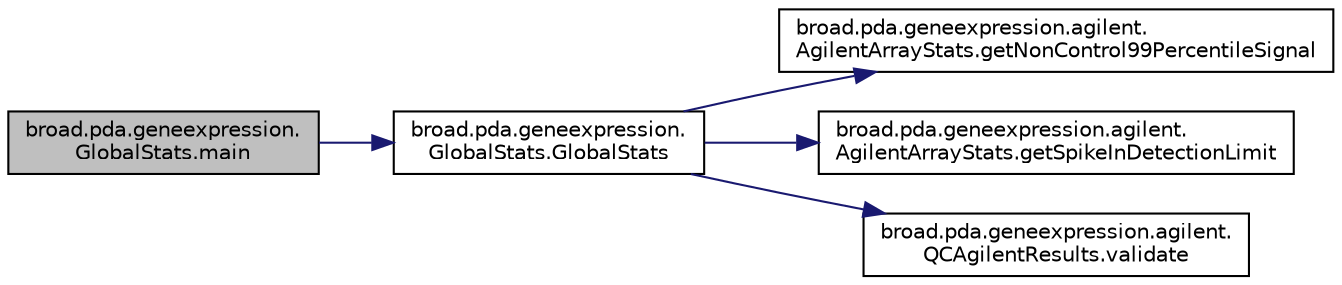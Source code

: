 digraph "broad.pda.geneexpression.GlobalStats.main"
{
  edge [fontname="Helvetica",fontsize="10",labelfontname="Helvetica",labelfontsize="10"];
  node [fontname="Helvetica",fontsize="10",shape=record];
  rankdir="LR";
  Node1 [label="broad.pda.geneexpression.\lGlobalStats.main",height=0.2,width=0.4,color="black", fillcolor="grey75", style="filled" fontcolor="black"];
  Node1 -> Node2 [color="midnightblue",fontsize="10",style="solid",fontname="Helvetica"];
  Node2 [label="broad.pda.geneexpression.\lGlobalStats.GlobalStats",height=0.2,width=0.4,color="black", fillcolor="white", style="filled",URL="$classbroad_1_1pda_1_1geneexpression_1_1_global_stats.html#ad709bbb0f08e17a6052b7f04afed0c97"];
  Node2 -> Node3 [color="midnightblue",fontsize="10",style="solid",fontname="Helvetica"];
  Node3 [label="broad.pda.geneexpression.agilent.\lAgilentArrayStats.getNonControl99PercentileSignal",height=0.2,width=0.4,color="black", fillcolor="white", style="filled",URL="$classbroad_1_1pda_1_1geneexpression_1_1agilent_1_1_agilent_array_stats.html#a6e40e5ea62b4d36df8ed8e37e82fabb4"];
  Node2 -> Node4 [color="midnightblue",fontsize="10",style="solid",fontname="Helvetica"];
  Node4 [label="broad.pda.geneexpression.agilent.\lAgilentArrayStats.getSpikeInDetectionLimit",height=0.2,width=0.4,color="black", fillcolor="white", style="filled",URL="$classbroad_1_1pda_1_1geneexpression_1_1agilent_1_1_agilent_array_stats.html#a95550a628a60efc460285b6d03be14e5"];
  Node2 -> Node5 [color="midnightblue",fontsize="10",style="solid",fontname="Helvetica"];
  Node5 [label="broad.pda.geneexpression.agilent.\lQCAgilentResults.validate",height=0.2,width=0.4,color="black", fillcolor="white", style="filled",URL="$classbroad_1_1pda_1_1geneexpression_1_1agilent_1_1_q_c_agilent_results.html#ac6e05cc8be9d2794d88d91252246874c"];
}
